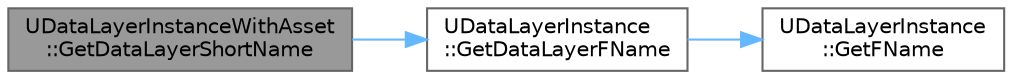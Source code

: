 digraph "UDataLayerInstanceWithAsset::GetDataLayerShortName"
{
 // INTERACTIVE_SVG=YES
 // LATEX_PDF_SIZE
  bgcolor="transparent";
  edge [fontname=Helvetica,fontsize=10,labelfontname=Helvetica,labelfontsize=10];
  node [fontname=Helvetica,fontsize=10,shape=box,height=0.2,width=0.4];
  rankdir="LR";
  Node1 [id="Node000001",label="UDataLayerInstanceWithAsset\l::GetDataLayerShortName",height=0.2,width=0.4,color="gray40", fillcolor="grey60", style="filled", fontcolor="black",tooltip=" "];
  Node1 -> Node2 [id="edge1_Node000001_Node000002",color="steelblue1",style="solid",tooltip=" "];
  Node2 [id="Node000002",label="UDataLayerInstance\l::GetDataLayerFName",height=0.2,width=0.4,color="grey40", fillcolor="white", style="filled",URL="$de/db8/classUDataLayerInstance.html#af05c68f9eaa207a575f1a24e92d6b40f",tooltip=" "];
  Node2 -> Node3 [id="edge2_Node000002_Node000003",color="steelblue1",style="solid",tooltip=" "];
  Node3 [id="Node000003",label="UDataLayerInstance\l::GetFName",height=0.2,width=0.4,color="grey40", fillcolor="white", style="filled",URL="$de/db8/classUDataLayerInstance.html#ad70adc4833730d294b2095a0334d0a88",tooltip=" "];
}
